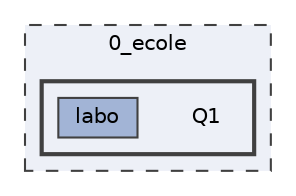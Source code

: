 digraph "0_ecole/Q1"
{
 // LATEX_PDF_SIZE
  bgcolor="transparent";
  edge [fontname=Helvetica,fontsize=10,labelfontname=Helvetica,labelfontsize=10];
  node [fontname=Helvetica,fontsize=10,shape=box,height=0.2,width=0.4];
  compound=true
  subgraph clusterdir_ef29775a8bb9669dabaeaf613ae24e53 {
    graph [ bgcolor="#edf0f7", pencolor="grey25", label="0_ecole", fontname=Helvetica,fontsize=10 style="filled,dashed", URL="dir_ef29775a8bb9669dabaeaf613ae24e53.html",tooltip=""]
  subgraph clusterdir_b8cc677a383c4314d13be5ce470b8f0d {
    graph [ bgcolor="#edf0f7", pencolor="grey25", label="", fontname=Helvetica,fontsize=10 style="filled,bold", URL="dir_b8cc677a383c4314d13be5ce470b8f0d.html",tooltip=""]
    dir_b8cc677a383c4314d13be5ce470b8f0d [shape=plaintext, label="Q1"];
  dir_1934646d756a507d3d8a72e3389d01f7 [label="labo", fillcolor="#a2b4d6", color="grey25", style="filled", URL="dir_1934646d756a507d3d8a72e3389d01f7.html",tooltip=""];
  }
  }
}
